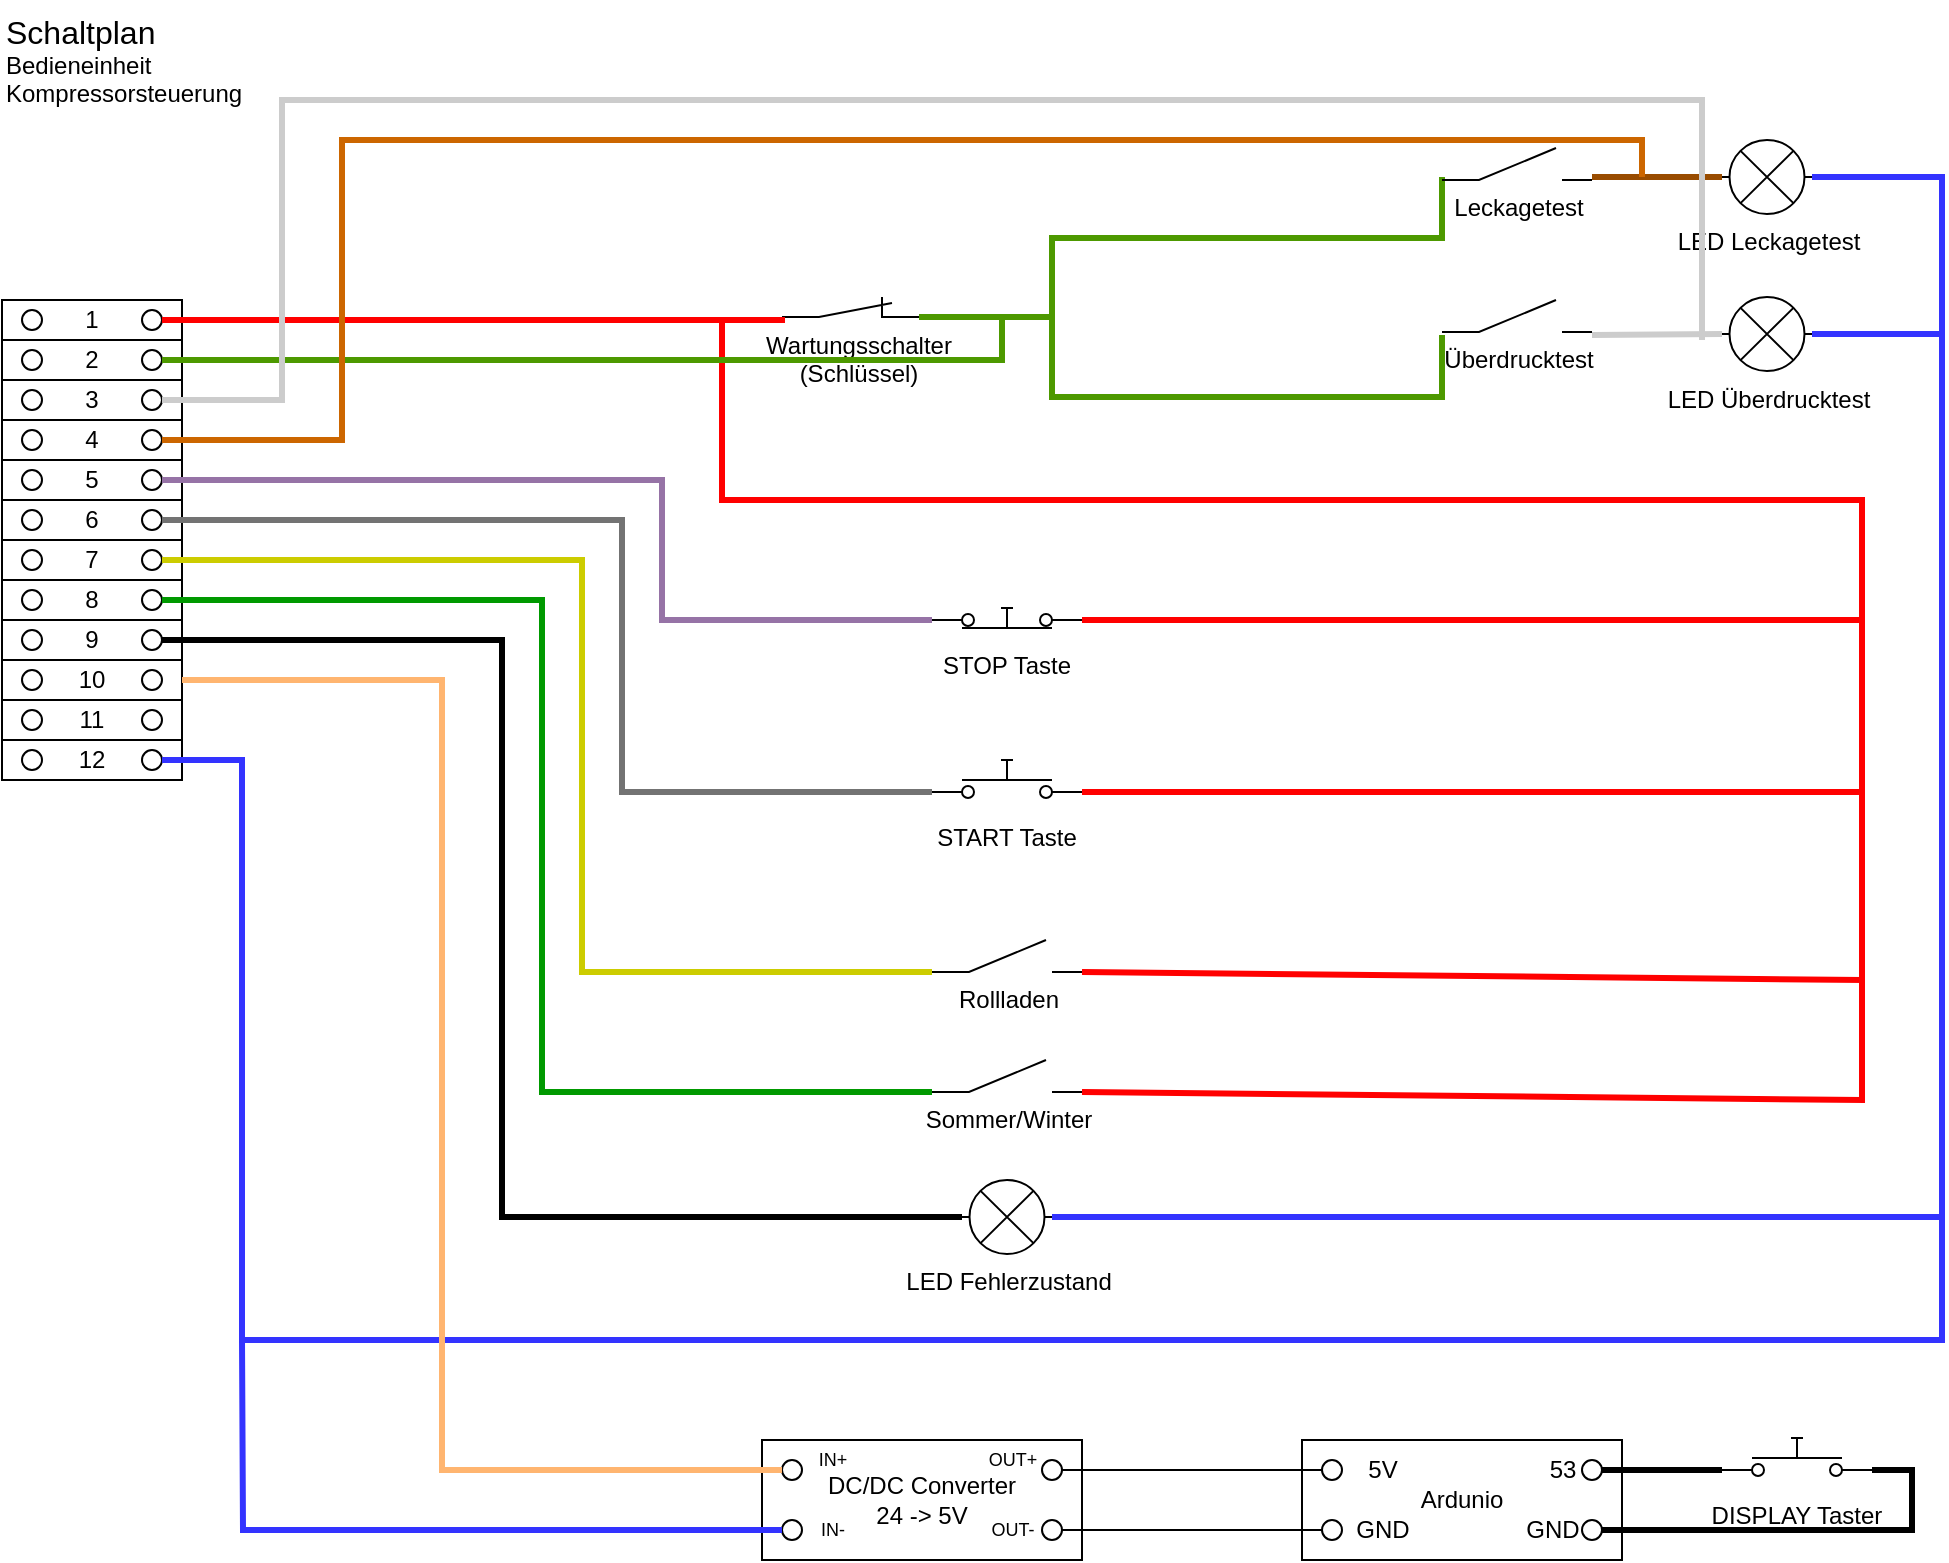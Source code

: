 <mxfile version="22.1.7" type="github">
  <diagram id="HN6Wdj8pLgrQatB-TM-c" name="Seite-1">
    <mxGraphModel dx="1733" dy="1161" grid="1" gridSize="10" guides="1" tooltips="1" connect="1" arrows="1" fold="1" page="1" pageScale="1" pageWidth="1169" pageHeight="827" math="0" shadow="0">
      <root>
        <mxCell id="0" />
        <mxCell id="1" parent="0" />
        <mxCell id="fUxdbvlJNtzl9mcAx0WB-60" value="" style="group" parent="1" vertex="1" connectable="0">
          <mxGeometry x="90" y="160" width="90" height="240" as="geometry" />
        </mxCell>
        <mxCell id="fUxdbvlJNtzl9mcAx0WB-14" value="" style="group" parent="fUxdbvlJNtzl9mcAx0WB-60" vertex="1" connectable="0">
          <mxGeometry width="90" height="20" as="geometry" />
        </mxCell>
        <mxCell id="fUxdbvlJNtzl9mcAx0WB-8" value="1" style="rounded=0;whiteSpace=wrap;html=1;" parent="fUxdbvlJNtzl9mcAx0WB-14" vertex="1">
          <mxGeometry width="90" height="20" as="geometry" />
        </mxCell>
        <mxCell id="fUxdbvlJNtzl9mcAx0WB-10" value="" style="ellipse;whiteSpace=wrap;html=1;aspect=fixed;" parent="fUxdbvlJNtzl9mcAx0WB-14" vertex="1">
          <mxGeometry x="70" y="5" width="10" height="10" as="geometry" />
        </mxCell>
        <mxCell id="fUxdbvlJNtzl9mcAx0WB-12" value="" style="ellipse;whiteSpace=wrap;html=1;aspect=fixed;" parent="fUxdbvlJNtzl9mcAx0WB-14" vertex="1">
          <mxGeometry x="10" y="5" width="10" height="10" as="geometry" />
        </mxCell>
        <mxCell id="fUxdbvlJNtzl9mcAx0WB-15" value="" style="group" parent="fUxdbvlJNtzl9mcAx0WB-60" vertex="1" connectable="0">
          <mxGeometry y="20" width="90" height="20" as="geometry" />
        </mxCell>
        <mxCell id="fUxdbvlJNtzl9mcAx0WB-16" value="2" style="rounded=0;whiteSpace=wrap;html=1;" parent="fUxdbvlJNtzl9mcAx0WB-15" vertex="1">
          <mxGeometry width="90" height="20" as="geometry" />
        </mxCell>
        <mxCell id="fUxdbvlJNtzl9mcAx0WB-17" value="" style="ellipse;whiteSpace=wrap;html=1;aspect=fixed;" parent="fUxdbvlJNtzl9mcAx0WB-15" vertex="1">
          <mxGeometry x="70" y="5" width="10" height="10" as="geometry" />
        </mxCell>
        <mxCell id="fUxdbvlJNtzl9mcAx0WB-18" value="" style="ellipse;whiteSpace=wrap;html=1;aspect=fixed;" parent="fUxdbvlJNtzl9mcAx0WB-15" vertex="1">
          <mxGeometry x="10" y="5" width="10" height="10" as="geometry" />
        </mxCell>
        <mxCell id="fUxdbvlJNtzl9mcAx0WB-19" value="" style="group" parent="fUxdbvlJNtzl9mcAx0WB-60" vertex="1" connectable="0">
          <mxGeometry y="40" width="90" height="20" as="geometry" />
        </mxCell>
        <mxCell id="fUxdbvlJNtzl9mcAx0WB-20" value="3" style="rounded=0;whiteSpace=wrap;html=1;" parent="fUxdbvlJNtzl9mcAx0WB-19" vertex="1">
          <mxGeometry width="90" height="20" as="geometry" />
        </mxCell>
        <mxCell id="fUxdbvlJNtzl9mcAx0WB-21" value="" style="ellipse;whiteSpace=wrap;html=1;aspect=fixed;" parent="fUxdbvlJNtzl9mcAx0WB-19" vertex="1">
          <mxGeometry x="70" y="5" width="10" height="10" as="geometry" />
        </mxCell>
        <mxCell id="fUxdbvlJNtzl9mcAx0WB-22" value="" style="ellipse;whiteSpace=wrap;html=1;aspect=fixed;" parent="fUxdbvlJNtzl9mcAx0WB-19" vertex="1">
          <mxGeometry x="10" y="5" width="10" height="10" as="geometry" />
        </mxCell>
        <mxCell id="fUxdbvlJNtzl9mcAx0WB-23" value="" style="group" parent="fUxdbvlJNtzl9mcAx0WB-60" vertex="1" connectable="0">
          <mxGeometry y="60" width="90" height="20" as="geometry" />
        </mxCell>
        <mxCell id="fUxdbvlJNtzl9mcAx0WB-24" value="4" style="rounded=0;whiteSpace=wrap;html=1;" parent="fUxdbvlJNtzl9mcAx0WB-23" vertex="1">
          <mxGeometry width="90" height="20" as="geometry" />
        </mxCell>
        <mxCell id="fUxdbvlJNtzl9mcAx0WB-25" value="" style="ellipse;whiteSpace=wrap;html=1;aspect=fixed;" parent="fUxdbvlJNtzl9mcAx0WB-23" vertex="1">
          <mxGeometry x="70" y="5" width="10" height="10" as="geometry" />
        </mxCell>
        <mxCell id="fUxdbvlJNtzl9mcAx0WB-26" value="" style="ellipse;whiteSpace=wrap;html=1;aspect=fixed;" parent="fUxdbvlJNtzl9mcAx0WB-23" vertex="1">
          <mxGeometry x="10" y="5" width="10" height="10" as="geometry" />
        </mxCell>
        <mxCell id="fUxdbvlJNtzl9mcAx0WB-27" value="" style="group" parent="fUxdbvlJNtzl9mcAx0WB-60" vertex="1" connectable="0">
          <mxGeometry y="80" width="90" height="20" as="geometry" />
        </mxCell>
        <mxCell id="fUxdbvlJNtzl9mcAx0WB-28" value="5" style="rounded=0;whiteSpace=wrap;html=1;" parent="fUxdbvlJNtzl9mcAx0WB-27" vertex="1">
          <mxGeometry width="90" height="20" as="geometry" />
        </mxCell>
        <mxCell id="fUxdbvlJNtzl9mcAx0WB-29" value="" style="ellipse;whiteSpace=wrap;html=1;aspect=fixed;" parent="fUxdbvlJNtzl9mcAx0WB-27" vertex="1">
          <mxGeometry x="70" y="5" width="10" height="10" as="geometry" />
        </mxCell>
        <mxCell id="fUxdbvlJNtzl9mcAx0WB-30" value="" style="ellipse;whiteSpace=wrap;html=1;aspect=fixed;" parent="fUxdbvlJNtzl9mcAx0WB-27" vertex="1">
          <mxGeometry x="10" y="5" width="10" height="10" as="geometry" />
        </mxCell>
        <mxCell id="fUxdbvlJNtzl9mcAx0WB-31" value="6" style="group" parent="fUxdbvlJNtzl9mcAx0WB-60" vertex="1" connectable="0">
          <mxGeometry y="100" width="90" height="20" as="geometry" />
        </mxCell>
        <mxCell id="fUxdbvlJNtzl9mcAx0WB-32" value="6" style="rounded=0;whiteSpace=wrap;html=1;" parent="fUxdbvlJNtzl9mcAx0WB-31" vertex="1">
          <mxGeometry width="90" height="20" as="geometry" />
        </mxCell>
        <mxCell id="fUxdbvlJNtzl9mcAx0WB-33" value="" style="ellipse;whiteSpace=wrap;html=1;aspect=fixed;" parent="fUxdbvlJNtzl9mcAx0WB-31" vertex="1">
          <mxGeometry x="70" y="5" width="10" height="10" as="geometry" />
        </mxCell>
        <mxCell id="fUxdbvlJNtzl9mcAx0WB-34" value="" style="ellipse;whiteSpace=wrap;html=1;aspect=fixed;" parent="fUxdbvlJNtzl9mcAx0WB-31" vertex="1">
          <mxGeometry x="10" y="5" width="10" height="10" as="geometry" />
        </mxCell>
        <mxCell id="fUxdbvlJNtzl9mcAx0WB-35" value="" style="group" parent="fUxdbvlJNtzl9mcAx0WB-60" vertex="1" connectable="0">
          <mxGeometry y="120" width="90" height="20" as="geometry" />
        </mxCell>
        <mxCell id="fUxdbvlJNtzl9mcAx0WB-36" value="7" style="rounded=0;whiteSpace=wrap;html=1;" parent="fUxdbvlJNtzl9mcAx0WB-35" vertex="1">
          <mxGeometry width="90" height="20" as="geometry" />
        </mxCell>
        <mxCell id="fUxdbvlJNtzl9mcAx0WB-37" value="" style="ellipse;whiteSpace=wrap;html=1;aspect=fixed;" parent="fUxdbvlJNtzl9mcAx0WB-35" vertex="1">
          <mxGeometry x="70" y="5" width="10" height="10" as="geometry" />
        </mxCell>
        <mxCell id="fUxdbvlJNtzl9mcAx0WB-38" value="" style="ellipse;whiteSpace=wrap;html=1;aspect=fixed;" parent="fUxdbvlJNtzl9mcAx0WB-35" vertex="1">
          <mxGeometry x="10" y="5" width="10" height="10" as="geometry" />
        </mxCell>
        <mxCell id="fUxdbvlJNtzl9mcAx0WB-39" value="" style="group" parent="fUxdbvlJNtzl9mcAx0WB-60" vertex="1" connectable="0">
          <mxGeometry y="140" width="90" height="20" as="geometry" />
        </mxCell>
        <mxCell id="fUxdbvlJNtzl9mcAx0WB-40" value="8" style="rounded=0;whiteSpace=wrap;html=1;" parent="fUxdbvlJNtzl9mcAx0WB-39" vertex="1">
          <mxGeometry width="90" height="20" as="geometry" />
        </mxCell>
        <mxCell id="fUxdbvlJNtzl9mcAx0WB-41" value="" style="ellipse;whiteSpace=wrap;html=1;aspect=fixed;" parent="fUxdbvlJNtzl9mcAx0WB-39" vertex="1">
          <mxGeometry x="70" y="5" width="10" height="10" as="geometry" />
        </mxCell>
        <mxCell id="fUxdbvlJNtzl9mcAx0WB-42" value="" style="ellipse;whiteSpace=wrap;html=1;aspect=fixed;" parent="fUxdbvlJNtzl9mcAx0WB-39" vertex="1">
          <mxGeometry x="10" y="5" width="10" height="10" as="geometry" />
        </mxCell>
        <mxCell id="fUxdbvlJNtzl9mcAx0WB-43" value="" style="group" parent="fUxdbvlJNtzl9mcAx0WB-60" vertex="1" connectable="0">
          <mxGeometry y="160" width="90" height="20" as="geometry" />
        </mxCell>
        <mxCell id="fUxdbvlJNtzl9mcAx0WB-44" value="9" style="rounded=0;whiteSpace=wrap;html=1;" parent="fUxdbvlJNtzl9mcAx0WB-43" vertex="1">
          <mxGeometry width="90" height="20" as="geometry" />
        </mxCell>
        <mxCell id="fUxdbvlJNtzl9mcAx0WB-45" value="" style="ellipse;whiteSpace=wrap;html=1;aspect=fixed;" parent="fUxdbvlJNtzl9mcAx0WB-43" vertex="1">
          <mxGeometry x="70" y="5" width="10" height="10" as="geometry" />
        </mxCell>
        <mxCell id="fUxdbvlJNtzl9mcAx0WB-46" value="" style="ellipse;whiteSpace=wrap;html=1;aspect=fixed;" parent="fUxdbvlJNtzl9mcAx0WB-43" vertex="1">
          <mxGeometry x="10" y="5" width="10" height="10" as="geometry" />
        </mxCell>
        <mxCell id="fUxdbvlJNtzl9mcAx0WB-47" value="" style="group" parent="fUxdbvlJNtzl9mcAx0WB-60" vertex="1" connectable="0">
          <mxGeometry y="180" width="90" height="20" as="geometry" />
        </mxCell>
        <mxCell id="fUxdbvlJNtzl9mcAx0WB-48" value="10" style="rounded=0;whiteSpace=wrap;html=1;" parent="fUxdbvlJNtzl9mcAx0WB-47" vertex="1">
          <mxGeometry width="90" height="20" as="geometry" />
        </mxCell>
        <mxCell id="fUxdbvlJNtzl9mcAx0WB-49" value="" style="ellipse;whiteSpace=wrap;html=1;aspect=fixed;" parent="fUxdbvlJNtzl9mcAx0WB-47" vertex="1">
          <mxGeometry x="70" y="5" width="10" height="10" as="geometry" />
        </mxCell>
        <mxCell id="fUxdbvlJNtzl9mcAx0WB-50" value="" style="ellipse;whiteSpace=wrap;html=1;aspect=fixed;" parent="fUxdbvlJNtzl9mcAx0WB-47" vertex="1">
          <mxGeometry x="10" y="5" width="10" height="10" as="geometry" />
        </mxCell>
        <mxCell id="fUxdbvlJNtzl9mcAx0WB-51" value="" style="group" parent="fUxdbvlJNtzl9mcAx0WB-60" vertex="1" connectable="0">
          <mxGeometry y="200" width="90" height="20" as="geometry" />
        </mxCell>
        <mxCell id="fUxdbvlJNtzl9mcAx0WB-52" value="11" style="rounded=0;whiteSpace=wrap;html=1;" parent="fUxdbvlJNtzl9mcAx0WB-51" vertex="1">
          <mxGeometry width="90" height="20" as="geometry" />
        </mxCell>
        <mxCell id="fUxdbvlJNtzl9mcAx0WB-53" value="" style="ellipse;whiteSpace=wrap;html=1;aspect=fixed;" parent="fUxdbvlJNtzl9mcAx0WB-51" vertex="1">
          <mxGeometry x="70" y="5" width="10" height="10" as="geometry" />
        </mxCell>
        <mxCell id="fUxdbvlJNtzl9mcAx0WB-54" value="" style="ellipse;whiteSpace=wrap;html=1;aspect=fixed;" parent="fUxdbvlJNtzl9mcAx0WB-51" vertex="1">
          <mxGeometry x="10" y="5" width="10" height="10" as="geometry" />
        </mxCell>
        <mxCell id="fUxdbvlJNtzl9mcAx0WB-55" value="" style="group" parent="fUxdbvlJNtzl9mcAx0WB-60" vertex="1" connectable="0">
          <mxGeometry y="220" width="90" height="20" as="geometry" />
        </mxCell>
        <mxCell id="fUxdbvlJNtzl9mcAx0WB-56" value="12" style="rounded=0;whiteSpace=wrap;html=1;" parent="fUxdbvlJNtzl9mcAx0WB-55" vertex="1">
          <mxGeometry width="90" height="20" as="geometry" />
        </mxCell>
        <mxCell id="fUxdbvlJNtzl9mcAx0WB-57" value="" style="ellipse;whiteSpace=wrap;html=1;aspect=fixed;" parent="fUxdbvlJNtzl9mcAx0WB-55" vertex="1">
          <mxGeometry x="70" y="5" width="10" height="10" as="geometry" />
        </mxCell>
        <mxCell id="fUxdbvlJNtzl9mcAx0WB-58" value="" style="ellipse;whiteSpace=wrap;html=1;aspect=fixed;" parent="fUxdbvlJNtzl9mcAx0WB-55" vertex="1">
          <mxGeometry x="10" y="5" width="10" height="10" as="geometry" />
        </mxCell>
        <mxCell id="fUxdbvlJNtzl9mcAx0WB-70" style="edgeStyle=orthogonalEdgeStyle;rounded=0;orthogonalLoop=1;jettySize=auto;html=1;entryX=0;entryY=1;entryDx=0;entryDy=0;entryPerimeter=0;endArrow=none;endFill=0;strokeColor=#4D9900;strokeWidth=3;" parent="1" edge="1">
          <mxGeometry relative="1" as="geometry">
            <mxPoint x="570" y="168.5" as="sourcePoint" />
            <Array as="points">
              <mxPoint x="615" y="169" />
              <mxPoint x="615" y="129" />
              <mxPoint x="810" y="129" />
              <mxPoint x="810" y="99" />
            </Array>
            <mxPoint x="810" y="98.5" as="targetPoint" />
          </mxGeometry>
        </mxCell>
        <mxCell id="fUxdbvlJNtzl9mcAx0WB-2" value="Wartungsschalter &lt;br&gt;(Schlüssel)" style="pointerEvents=1;verticalLabelPosition=bottom;shadow=0;dashed=0;align=center;html=1;verticalAlign=top;shape=mxgraph.electrical.electro-mechanical.break_contact;" parent="1" vertex="1">
          <mxGeometry x="480" y="158.5" width="75" height="10" as="geometry" />
        </mxCell>
        <mxCell id="fUxdbvlJNtzl9mcAx0WB-3" value="Rollladen" style="pointerEvents=1;verticalLabelPosition=bottom;shadow=0;dashed=0;align=center;html=1;verticalAlign=top;shape=mxgraph.electrical.electro-mechanical.make_contact;" parent="1" vertex="1">
          <mxGeometry x="555" y="480" width="75" height="16" as="geometry" />
        </mxCell>
        <mxCell id="fUxdbvlJNtzl9mcAx0WB-79" style="edgeStyle=orthogonalEdgeStyle;rounded=0;orthogonalLoop=1;jettySize=auto;html=1;exitX=1;exitY=0.5;exitDx=0;exitDy=0;exitPerimeter=0;entryX=1;entryY=0.5;entryDx=0;entryDy=0;endArrow=none;endFill=0;strokeColor=#3333FF;strokeWidth=3;" parent="1" source="fUxdbvlJNtzl9mcAx0WB-4" target="fUxdbvlJNtzl9mcAx0WB-57" edge="1">
          <mxGeometry relative="1" as="geometry">
            <Array as="points">
              <mxPoint x="1060" y="177" />
              <mxPoint x="1060" y="680" />
              <mxPoint x="210" y="680" />
              <mxPoint x="210" y="390" />
            </Array>
          </mxGeometry>
        </mxCell>
        <mxCell id="fUxdbvlJNtzl9mcAx0WB-4" value="LED Überdrucktest" style="pointerEvents=1;verticalLabelPosition=bottom;shadow=0;dashed=0;align=center;html=1;verticalAlign=top;shape=mxgraph.electrical.miscellaneous.light_bulb;" parent="1" vertex="1">
          <mxGeometry x="950" y="158.5" width="45" height="37" as="geometry" />
        </mxCell>
        <mxCell id="fUxdbvlJNtzl9mcAx0WB-81" style="edgeStyle=orthogonalEdgeStyle;rounded=0;orthogonalLoop=1;jettySize=auto;html=1;endArrow=none;endFill=0;entryX=1;entryY=0.5;entryDx=0;entryDy=0;exitX=0;exitY=0.8;exitDx=0;exitDy=0;exitPerimeter=0;strokeWidth=3;fillColor=#e1d5e7;strokeColor=#9673a6;" parent="1" source="fUxdbvlJNtzl9mcAx0WB-5" target="fUxdbvlJNtzl9mcAx0WB-29" edge="1">
          <mxGeometry relative="1" as="geometry">
            <mxPoint x="240" y="240" as="targetPoint" />
            <mxPoint x="720" y="300" as="sourcePoint" />
            <Array as="points">
              <mxPoint x="420" y="320" />
              <mxPoint x="420" y="250" />
            </Array>
          </mxGeometry>
        </mxCell>
        <mxCell id="fUxdbvlJNtzl9mcAx0WB-5" value="&#xa;&#xa;&#xa;&#xa;STOP Taste" style="shape=mxgraph.electrical.electro-mechanical.pushbutton;aspect=fixed;elSwitchState=on;" parent="1" vertex="1">
          <mxGeometry x="555" y="304" width="75" height="20" as="geometry" />
        </mxCell>
        <mxCell id="fUxdbvlJNtzl9mcAx0WB-80" style="edgeStyle=orthogonalEdgeStyle;rounded=0;orthogonalLoop=1;jettySize=auto;html=1;exitX=0;exitY=0.8;exitDx=0;exitDy=0;endArrow=none;endFill=0;entryX=1;entryY=0.5;entryDx=0;entryDy=0;strokeWidth=3;strokeColor=#737373;" parent="1" source="fUxdbvlJNtzl9mcAx0WB-6" target="fUxdbvlJNtzl9mcAx0WB-33" edge="1">
          <mxGeometry relative="1" as="geometry">
            <mxPoint x="170" y="210" as="targetPoint" />
            <Array as="points">
              <mxPoint x="400" y="406" />
              <mxPoint x="400" y="270" />
            </Array>
          </mxGeometry>
        </mxCell>
        <mxCell id="fUxdbvlJNtzl9mcAx0WB-6" value="&#xa;&#xa;&#xa;&#xa;START Taste" style="shape=mxgraph.electrical.electro-mechanical.pushbutton;aspect=fixed;elSwitchState=off;" parent="1" vertex="1">
          <mxGeometry x="555" y="390" width="75" height="20" as="geometry" />
        </mxCell>
        <mxCell id="fUxdbvlJNtzl9mcAx0WB-66" value="" style="group" parent="1" vertex="1" connectable="0">
          <mxGeometry x="470" y="730" width="160" height="60" as="geometry" />
        </mxCell>
        <mxCell id="fUxdbvlJNtzl9mcAx0WB-61" value="&lt;div&gt;DC/DC Converter &lt;br&gt;&lt;/div&gt;&lt;div&gt;24 -&amp;gt; 5V&lt;/div&gt;" style="rounded=0;whiteSpace=wrap;html=1;" parent="fUxdbvlJNtzl9mcAx0WB-66" vertex="1">
          <mxGeometry width="160" height="60" as="geometry" />
        </mxCell>
        <mxCell id="fUxdbvlJNtzl9mcAx0WB-62" value="" style="ellipse;whiteSpace=wrap;html=1;aspect=fixed;" parent="fUxdbvlJNtzl9mcAx0WB-66" vertex="1">
          <mxGeometry x="10" y="10" width="10" height="10" as="geometry" />
        </mxCell>
        <mxCell id="fUxdbvlJNtzl9mcAx0WB-63" value="" style="ellipse;whiteSpace=wrap;html=1;aspect=fixed;" parent="fUxdbvlJNtzl9mcAx0WB-66" vertex="1">
          <mxGeometry x="10" y="40" width="10" height="10" as="geometry" />
        </mxCell>
        <mxCell id="fUxdbvlJNtzl9mcAx0WB-64" value="" style="ellipse;whiteSpace=wrap;html=1;aspect=fixed;" parent="fUxdbvlJNtzl9mcAx0WB-66" vertex="1">
          <mxGeometry x="140" y="10" width="10" height="10" as="geometry" />
        </mxCell>
        <mxCell id="fUxdbvlJNtzl9mcAx0WB-65" value="" style="ellipse;whiteSpace=wrap;html=1;aspect=fixed;" parent="fUxdbvlJNtzl9mcAx0WB-66" vertex="1">
          <mxGeometry x="140" y="40" width="10" height="10" as="geometry" />
        </mxCell>
        <mxCell id="fUxdbvlJNtzl9mcAx0WB-114" value="OUT+" style="text;html=1;align=center;verticalAlign=middle;resizable=0;points=[];autosize=1;strokeColor=none;fillColor=none;fontSize=9;" parent="fUxdbvlJNtzl9mcAx0WB-66" vertex="1">
          <mxGeometry x="100" width="50" height="20" as="geometry" />
        </mxCell>
        <mxCell id="fUxdbvlJNtzl9mcAx0WB-115" value="OUT-" style="text;html=1;align=center;verticalAlign=middle;resizable=0;points=[];autosize=1;strokeColor=none;fillColor=none;fontSize=9;" parent="fUxdbvlJNtzl9mcAx0WB-66" vertex="1">
          <mxGeometry x="100" y="35" width="50" height="20" as="geometry" />
        </mxCell>
        <mxCell id="fUxdbvlJNtzl9mcAx0WB-116" value="IN+" style="text;html=1;align=center;verticalAlign=middle;resizable=0;points=[];autosize=1;strokeColor=none;fillColor=none;fontSize=9;" parent="fUxdbvlJNtzl9mcAx0WB-66" vertex="1">
          <mxGeometry x="15" width="40" height="20" as="geometry" />
        </mxCell>
        <mxCell id="fUxdbvlJNtzl9mcAx0WB-126" value="IN-" style="text;html=1;align=center;verticalAlign=middle;resizable=0;points=[];autosize=1;strokeColor=none;fillColor=none;fontSize=9;" parent="fUxdbvlJNtzl9mcAx0WB-66" vertex="1">
          <mxGeometry x="20" y="35" width="30" height="20" as="geometry" />
        </mxCell>
        <mxCell id="fUxdbvlJNtzl9mcAx0WB-67" style="edgeStyle=orthogonalEdgeStyle;rounded=0;orthogonalLoop=1;jettySize=auto;html=1;entryX=0;entryY=1;entryDx=0;entryDy=0;entryPerimeter=0;endArrow=none;endFill=0;strokeColor=#FF0000;strokeWidth=3;" parent="1" source="fUxdbvlJNtzl9mcAx0WB-10" target="fUxdbvlJNtzl9mcAx0WB-2" edge="1">
          <mxGeometry relative="1" as="geometry">
            <Array as="points">
              <mxPoint x="290" y="170" />
              <mxPoint x="290" y="170" />
            </Array>
          </mxGeometry>
        </mxCell>
        <mxCell id="fUxdbvlJNtzl9mcAx0WB-74" style="edgeStyle=orthogonalEdgeStyle;rounded=0;orthogonalLoop=1;jettySize=auto;html=1;exitX=1;exitY=1;exitDx=0;exitDy=0;exitPerimeter=0;entryX=0;entryY=0.5;entryDx=0;entryDy=0;entryPerimeter=0;endArrow=none;endFill=0;strokeColor=#994C00;strokeWidth=3;" parent="1" target="fUxdbvlJNtzl9mcAx0WB-73" edge="1">
          <mxGeometry relative="1" as="geometry">
            <Array as="points">
              <mxPoint x="940" y="98.5" />
              <mxPoint x="940" y="98.5" />
            </Array>
            <mxPoint x="885" y="98.5" as="sourcePoint" />
          </mxGeometry>
        </mxCell>
        <mxCell id="fUxdbvlJNtzl9mcAx0WB-72" style="edgeStyle=orthogonalEdgeStyle;rounded=0;orthogonalLoop=1;jettySize=auto;html=1;entryX=0;entryY=0.5;entryDx=0;entryDy=0;entryPerimeter=0;endArrow=none;endFill=0;exitX=1;exitY=1;exitDx=0;exitDy=0;exitPerimeter=0;strokeColor=#CCCCCC;strokeWidth=3;fillColor=#f5f5f5;" parent="1" target="fUxdbvlJNtzl9mcAx0WB-4" edge="1">
          <mxGeometry relative="1" as="geometry">
            <Array as="points">
              <mxPoint x="885" y="177.5" />
              <mxPoint x="918" y="177.5" />
            </Array>
            <mxPoint x="885" y="177.5" as="sourcePoint" />
          </mxGeometry>
        </mxCell>
        <mxCell id="fUxdbvlJNtzl9mcAx0WB-71" style="edgeStyle=orthogonalEdgeStyle;rounded=0;orthogonalLoop=1;jettySize=auto;html=1;entryX=0;entryY=1;entryDx=0;entryDy=0;entryPerimeter=0;endArrow=none;endFill=0;strokeColor=#4D9900;strokeWidth=3;" parent="1" edge="1">
          <mxGeometry relative="1" as="geometry">
            <mxPoint x="550" y="170" as="sourcePoint" />
            <mxPoint x="810" y="177.5" as="targetPoint" />
            <Array as="points">
              <mxPoint x="615" y="168.5" />
              <mxPoint x="615" y="208.5" />
            </Array>
          </mxGeometry>
        </mxCell>
        <mxCell id="fUxdbvlJNtzl9mcAx0WB-78" style="edgeStyle=orthogonalEdgeStyle;rounded=0;orthogonalLoop=1;jettySize=auto;html=1;exitX=1;exitY=0.5;exitDx=0;exitDy=0;exitPerimeter=0;endArrow=none;endFill=0;entryX=1;entryY=0.5;entryDx=0;entryDy=0;strokeColor=#3333FF;strokeWidth=3;" parent="1" source="fUxdbvlJNtzl9mcAx0WB-73" target="fUxdbvlJNtzl9mcAx0WB-57" edge="1">
          <mxGeometry relative="1" as="geometry">
            <mxPoint x="860" y="490" as="targetPoint" />
            <Array as="points">
              <mxPoint x="1060" y="99" />
              <mxPoint x="1060" y="680" />
              <mxPoint x="210" y="680" />
              <mxPoint x="210" y="390" />
            </Array>
          </mxGeometry>
        </mxCell>
        <mxCell id="fUxdbvlJNtzl9mcAx0WB-73" value="LED Leckagetest" style="pointerEvents=1;verticalLabelPosition=bottom;shadow=0;dashed=0;align=center;html=1;verticalAlign=top;shape=mxgraph.electrical.miscellaneous.light_bulb;" parent="1" vertex="1">
          <mxGeometry x="950" y="80" width="45" height="37" as="geometry" />
        </mxCell>
        <mxCell id="fUxdbvlJNtzl9mcAx0WB-83" style="edgeStyle=orthogonalEdgeStyle;rounded=0;orthogonalLoop=1;jettySize=auto;html=1;endArrow=none;endFill=0;entryX=1;entryY=0.8;entryDx=0;entryDy=0;strokeColor=#FF0000;strokeWidth=3;" parent="1" target="fUxdbvlJNtzl9mcAx0WB-5" edge="1">
          <mxGeometry relative="1" as="geometry">
            <mxPoint x="390" y="170" as="sourcePoint" />
            <mxPoint x="690" y="350" as="targetPoint" />
            <Array as="points">
              <mxPoint x="450" y="170" />
              <mxPoint x="450" y="260" />
              <mxPoint x="1020" y="260" />
              <mxPoint x="1020" y="320" />
            </Array>
          </mxGeometry>
        </mxCell>
        <mxCell id="fUxdbvlJNtzl9mcAx0WB-84" value="" style="endArrow=none;html=1;rounded=0;exitX=1;exitY=0.8;exitDx=0;exitDy=0;strokeColor=#FF0000;strokeWidth=3;" parent="1" source="fUxdbvlJNtzl9mcAx0WB-6" edge="1">
          <mxGeometry width="50" height="50" relative="1" as="geometry">
            <mxPoint x="650" y="400" as="sourcePoint" />
            <mxPoint x="1020" y="320" as="targetPoint" />
            <Array as="points">
              <mxPoint x="1020" y="406" />
            </Array>
          </mxGeometry>
        </mxCell>
        <mxCell id="fUxdbvlJNtzl9mcAx0WB-85" value="" style="endArrow=none;html=1;rounded=0;exitX=1;exitY=0.5;exitDx=0;exitDy=0;strokeWidth=3;strokeColor=#4D9900;" parent="1" source="fUxdbvlJNtzl9mcAx0WB-17" edge="1">
          <mxGeometry width="50" height="50" relative="1" as="geometry">
            <mxPoint x="570" y="380" as="sourcePoint" />
            <mxPoint x="590" y="170" as="targetPoint" />
            <Array as="points">
              <mxPoint x="590" y="190" />
            </Array>
          </mxGeometry>
        </mxCell>
        <mxCell id="fUxdbvlJNtzl9mcAx0WB-86" value="" style="endArrow=none;html=1;rounded=0;exitX=1;exitY=0.5;exitDx=0;exitDy=0;strokeColor=#CC6600;strokeWidth=3;" parent="1" source="fUxdbvlJNtzl9mcAx0WB-25" edge="1">
          <mxGeometry width="50" height="50" relative="1" as="geometry">
            <mxPoint x="350" y="90" as="sourcePoint" />
            <mxPoint x="910" y="98.5" as="targetPoint" />
            <Array as="points">
              <mxPoint x="260" y="230" />
              <mxPoint x="260" y="80" />
              <mxPoint x="910" y="80" />
            </Array>
          </mxGeometry>
        </mxCell>
        <mxCell id="fUxdbvlJNtzl9mcAx0WB-87" value="" style="endArrow=none;html=1;rounded=0;exitX=1;exitY=0.5;exitDx=0;exitDy=0;strokeColor=#CCCCCC;strokeWidth=3;fillColor=#f5f5f5;" parent="1" source="fUxdbvlJNtzl9mcAx0WB-21" edge="1">
          <mxGeometry width="50" height="50" relative="1" as="geometry">
            <mxPoint x="360" y="100" as="sourcePoint" />
            <mxPoint x="940" y="180" as="targetPoint" />
            <Array as="points">
              <mxPoint x="230" y="210" />
              <mxPoint x="230" y="60" />
              <mxPoint x="940" y="60" />
            </Array>
          </mxGeometry>
        </mxCell>
        <mxCell id="fUxdbvlJNtzl9mcAx0WB-88" value="" style="endArrow=none;html=1;rounded=0;exitX=1;exitY=1;exitDx=0;exitDy=0;exitPerimeter=0;strokeColor=#FF0000;strokeWidth=3;" parent="1" source="fUxdbvlJNtzl9mcAx0WB-3" edge="1">
          <mxGeometry width="50" height="50" relative="1" as="geometry">
            <mxPoint x="850" y="520" as="sourcePoint" />
            <mxPoint x="1020" y="400" as="targetPoint" />
            <Array as="points">
              <mxPoint x="1020" y="500" />
            </Array>
          </mxGeometry>
        </mxCell>
        <mxCell id="fUxdbvlJNtzl9mcAx0WB-89" value="" style="endArrow=none;html=1;rounded=0;exitX=1;exitY=0.5;exitDx=0;exitDy=0;entryX=0;entryY=1;entryDx=0;entryDy=0;entryPerimeter=0;strokeWidth=3;strokeColor=#CCCC00;" parent="1" source="fUxdbvlJNtzl9mcAx0WB-37" target="fUxdbvlJNtzl9mcAx0WB-3" edge="1">
          <mxGeometry width="50" height="50" relative="1" as="geometry">
            <mxPoint x="640" y="506" as="sourcePoint" />
            <mxPoint x="1030" y="410" as="targetPoint" />
            <Array as="points">
              <mxPoint x="380" y="290" />
              <mxPoint x="380" y="496" />
            </Array>
          </mxGeometry>
        </mxCell>
        <mxCell id="fUxdbvlJNtzl9mcAx0WB-90" value="Sommer/Winter" style="pointerEvents=1;verticalLabelPosition=bottom;shadow=0;dashed=0;align=center;html=1;verticalAlign=top;shape=mxgraph.electrical.electro-mechanical.make_contact;" parent="1" vertex="1">
          <mxGeometry x="555" y="540" width="75" height="16" as="geometry" />
        </mxCell>
        <mxCell id="fUxdbvlJNtzl9mcAx0WB-91" value="" style="endArrow=none;html=1;rounded=0;exitX=1;exitY=1;exitDx=0;exitDy=0;exitPerimeter=0;strokeColor=#FF0000;strokeWidth=3;" parent="1" source="fUxdbvlJNtzl9mcAx0WB-90" edge="1">
          <mxGeometry width="50" height="50" relative="1" as="geometry">
            <mxPoint x="850" y="580" as="sourcePoint" />
            <mxPoint x="1020" y="460" as="targetPoint" />
            <Array as="points">
              <mxPoint x="1020" y="560" />
            </Array>
          </mxGeometry>
        </mxCell>
        <mxCell id="fUxdbvlJNtzl9mcAx0WB-92" value="" style="endArrow=none;html=1;rounded=0;exitX=1;exitY=0.5;exitDx=0;exitDy=0;entryX=0;entryY=1;entryDx=0;entryDy=0;entryPerimeter=0;strokeWidth=3;strokeColor=#009900;" parent="1" source="fUxdbvlJNtzl9mcAx0WB-41" target="fUxdbvlJNtzl9mcAx0WB-90" edge="1">
          <mxGeometry width="50" height="50" relative="1" as="geometry">
            <mxPoint x="170" y="350" as="sourcePoint" />
            <mxPoint x="1030" y="470" as="targetPoint" />
            <Array as="points">
              <mxPoint x="360" y="310" />
              <mxPoint x="360" y="556" />
            </Array>
          </mxGeometry>
        </mxCell>
        <mxCell id="fUxdbvlJNtzl9mcAx0WB-96" style="edgeStyle=orthogonalEdgeStyle;rounded=0;orthogonalLoop=1;jettySize=auto;html=1;endArrow=none;endFill=0;strokeColor=#3333FF;strokeWidth=3;" parent="1" source="fUxdbvlJNtzl9mcAx0WB-94" edge="1">
          <mxGeometry relative="1" as="geometry">
            <mxPoint x="1060" y="618.5" as="targetPoint" />
          </mxGeometry>
        </mxCell>
        <mxCell id="fUxdbvlJNtzl9mcAx0WB-94" value="LED Fehlerzustand" style="pointerEvents=1;verticalLabelPosition=bottom;shadow=0;dashed=0;align=center;html=1;verticalAlign=top;shape=mxgraph.electrical.miscellaneous.light_bulb;" parent="1" vertex="1">
          <mxGeometry x="570" y="600" width="45" height="37" as="geometry" />
        </mxCell>
        <mxCell id="fUxdbvlJNtzl9mcAx0WB-95" style="edgeStyle=orthogonalEdgeStyle;rounded=0;orthogonalLoop=1;jettySize=auto;html=1;entryX=0;entryY=0.5;entryDx=0;entryDy=0;entryPerimeter=0;endArrow=none;endFill=0;strokeWidth=3;strokeColor=#000000;" parent="1" source="fUxdbvlJNtzl9mcAx0WB-45" target="fUxdbvlJNtzl9mcAx0WB-94" edge="1">
          <mxGeometry relative="1" as="geometry">
            <Array as="points">
              <mxPoint x="340" y="330" />
              <mxPoint x="340" y="619" />
            </Array>
          </mxGeometry>
        </mxCell>
        <mxCell id="fUxdbvlJNtzl9mcAx0WB-97" style="edgeStyle=orthogonalEdgeStyle;rounded=0;orthogonalLoop=1;jettySize=auto;html=1;entryX=0;entryY=0.5;entryDx=0;entryDy=0;endArrow=none;endFill=0;strokeColor=#FFB570;strokeWidth=3;" parent="1" source="fUxdbvlJNtzl9mcAx0WB-48" target="fUxdbvlJNtzl9mcAx0WB-62" edge="1">
          <mxGeometry relative="1" as="geometry">
            <Array as="points">
              <mxPoint x="310" y="350" />
              <mxPoint x="310" y="745" />
            </Array>
          </mxGeometry>
        </mxCell>
        <mxCell id="fUxdbvlJNtzl9mcAx0WB-98" style="edgeStyle=orthogonalEdgeStyle;rounded=0;orthogonalLoop=1;jettySize=auto;html=1;endArrow=none;endFill=0;strokeColor=#3333FF;strokeWidth=3;" parent="1" source="fUxdbvlJNtzl9mcAx0WB-63" edge="1">
          <mxGeometry relative="1" as="geometry">
            <mxPoint x="210" y="680" as="targetPoint" />
          </mxGeometry>
        </mxCell>
        <mxCell id="fUxdbvlJNtzl9mcAx0WB-99" value="" style="group" parent="1" vertex="1" connectable="0">
          <mxGeometry x="740" y="730" width="160" height="60" as="geometry" />
        </mxCell>
        <mxCell id="fUxdbvlJNtzl9mcAx0WB-100" value="Ardunio" style="rounded=0;whiteSpace=wrap;html=1;" parent="fUxdbvlJNtzl9mcAx0WB-99" vertex="1">
          <mxGeometry width="160" height="60" as="geometry" />
        </mxCell>
        <mxCell id="fUxdbvlJNtzl9mcAx0WB-101" value="" style="ellipse;whiteSpace=wrap;html=1;aspect=fixed;" parent="fUxdbvlJNtzl9mcAx0WB-99" vertex="1">
          <mxGeometry x="10" y="10" width="10" height="10" as="geometry" />
        </mxCell>
        <mxCell id="fUxdbvlJNtzl9mcAx0WB-102" value="" style="ellipse;whiteSpace=wrap;html=1;aspect=fixed;" parent="fUxdbvlJNtzl9mcAx0WB-99" vertex="1">
          <mxGeometry x="10" y="40" width="10" height="10" as="geometry" />
        </mxCell>
        <mxCell id="fUxdbvlJNtzl9mcAx0WB-103" value="" style="ellipse;whiteSpace=wrap;html=1;aspect=fixed;" parent="fUxdbvlJNtzl9mcAx0WB-99" vertex="1">
          <mxGeometry x="140" y="10" width="10" height="10" as="geometry" />
        </mxCell>
        <mxCell id="fUxdbvlJNtzl9mcAx0WB-104" value="" style="ellipse;whiteSpace=wrap;html=1;aspect=fixed;" parent="fUxdbvlJNtzl9mcAx0WB-99" vertex="1">
          <mxGeometry x="140" y="40" width="10" height="10" as="geometry" />
        </mxCell>
        <mxCell id="fUxdbvlJNtzl9mcAx0WB-110" value="53" style="text;html=1;align=center;verticalAlign=middle;resizable=0;points=[];autosize=1;strokeColor=none;fillColor=none;" parent="fUxdbvlJNtzl9mcAx0WB-99" vertex="1">
          <mxGeometry x="110" width="40" height="30" as="geometry" />
        </mxCell>
        <mxCell id="fUxdbvlJNtzl9mcAx0WB-111" value="GND" style="text;html=1;align=center;verticalAlign=middle;resizable=0;points=[];autosize=1;strokeColor=none;fillColor=none;" parent="fUxdbvlJNtzl9mcAx0WB-99" vertex="1">
          <mxGeometry x="100" y="30" width="50" height="30" as="geometry" />
        </mxCell>
        <mxCell id="fUxdbvlJNtzl9mcAx0WB-112" value="5V" style="text;html=1;align=center;verticalAlign=middle;resizable=0;points=[];autosize=1;strokeColor=none;fillColor=none;" parent="fUxdbvlJNtzl9mcAx0WB-99" vertex="1">
          <mxGeometry x="20" width="40" height="30" as="geometry" />
        </mxCell>
        <mxCell id="fUxdbvlJNtzl9mcAx0WB-113" value="GND" style="text;html=1;align=center;verticalAlign=middle;resizable=0;points=[];autosize=1;strokeColor=none;fillColor=none;" parent="fUxdbvlJNtzl9mcAx0WB-99" vertex="1">
          <mxGeometry x="15" y="30" width="50" height="30" as="geometry" />
        </mxCell>
        <mxCell id="fUxdbvlJNtzl9mcAx0WB-105" style="edgeStyle=orthogonalEdgeStyle;rounded=0;orthogonalLoop=1;jettySize=auto;html=1;exitX=1;exitY=0.5;exitDx=0;exitDy=0;entryX=0;entryY=0.5;entryDx=0;entryDy=0;endArrow=none;endFill=0;strokeColor=#000000;fillColor=#ffe6cc;" parent="1" source="fUxdbvlJNtzl9mcAx0WB-64" target="fUxdbvlJNtzl9mcAx0WB-101" edge="1">
          <mxGeometry relative="1" as="geometry" />
        </mxCell>
        <mxCell id="fUxdbvlJNtzl9mcAx0WB-106" style="edgeStyle=orthogonalEdgeStyle;rounded=0;orthogonalLoop=1;jettySize=auto;html=1;entryX=0;entryY=0.5;entryDx=0;entryDy=0;endArrow=none;endFill=0;strokeColor=#000000;" parent="1" source="fUxdbvlJNtzl9mcAx0WB-65" target="fUxdbvlJNtzl9mcAx0WB-102" edge="1">
          <mxGeometry relative="1" as="geometry" />
        </mxCell>
        <mxCell id="fUxdbvlJNtzl9mcAx0WB-109" style="edgeStyle=orthogonalEdgeStyle;rounded=0;orthogonalLoop=1;jettySize=auto;html=1;exitX=1;exitY=0.8;exitDx=0;exitDy=0;entryX=1;entryY=0.5;entryDx=0;entryDy=0;endArrow=none;endFill=0;strokeColor=#000000;strokeWidth=3;fillColor=#f8cecc;" parent="1" source="fUxdbvlJNtzl9mcAx0WB-107" target="fUxdbvlJNtzl9mcAx0WB-104" edge="1">
          <mxGeometry relative="1" as="geometry" />
        </mxCell>
        <mxCell id="fUxdbvlJNtzl9mcAx0WB-107" value="&#xa;&#xa;&#xa;&#xa;DISPLAY Taster" style="shape=mxgraph.electrical.electro-mechanical.pushbutton;aspect=fixed;elSwitchState=off;" parent="1" vertex="1">
          <mxGeometry x="950" y="729" width="75" height="20" as="geometry" />
        </mxCell>
        <mxCell id="fUxdbvlJNtzl9mcAx0WB-108" style="edgeStyle=orthogonalEdgeStyle;rounded=0;orthogonalLoop=1;jettySize=auto;html=1;entryX=0;entryY=0.8;entryDx=0;entryDy=0;endArrow=none;endFill=0;strokeColor=#000000;strokeWidth=3;fillColor=#f8cecc;" parent="1" source="fUxdbvlJNtzl9mcAx0WB-103" target="fUxdbvlJNtzl9mcAx0WB-107" edge="1">
          <mxGeometry relative="1" as="geometry" />
        </mxCell>
        <mxCell id="NmXNkU2JUNCL4TdTb76Q-3" value="Leckagetest" style="pointerEvents=1;verticalLabelPosition=bottom;shadow=0;dashed=0;align=center;html=1;verticalAlign=top;shape=mxgraph.electrical.electro-mechanical.make_contact;" parent="1" vertex="1">
          <mxGeometry x="810" y="84" width="75" height="16" as="geometry" />
        </mxCell>
        <mxCell id="NmXNkU2JUNCL4TdTb76Q-7" value="Überdrucktest" style="pointerEvents=1;verticalLabelPosition=bottom;shadow=0;dashed=0;align=center;html=1;verticalAlign=top;shape=mxgraph.electrical.electro-mechanical.make_contact;" parent="1" vertex="1">
          <mxGeometry x="810" y="160" width="75" height="16" as="geometry" />
        </mxCell>
        <mxCell id="NmXNkU2JUNCL4TdTb76Q-8" value="&lt;font style=&quot;font-size: 16px;&quot;&gt;Schaltplan&lt;/font&gt; Bedieneinheit Kompressorsteuerung" style="text;html=1;strokeColor=none;fillColor=none;align=left;verticalAlign=middle;whiteSpace=wrap;rounded=0;" parent="1" vertex="1">
          <mxGeometry x="90" y="10" width="60" height="60" as="geometry" />
        </mxCell>
      </root>
    </mxGraphModel>
  </diagram>
</mxfile>
